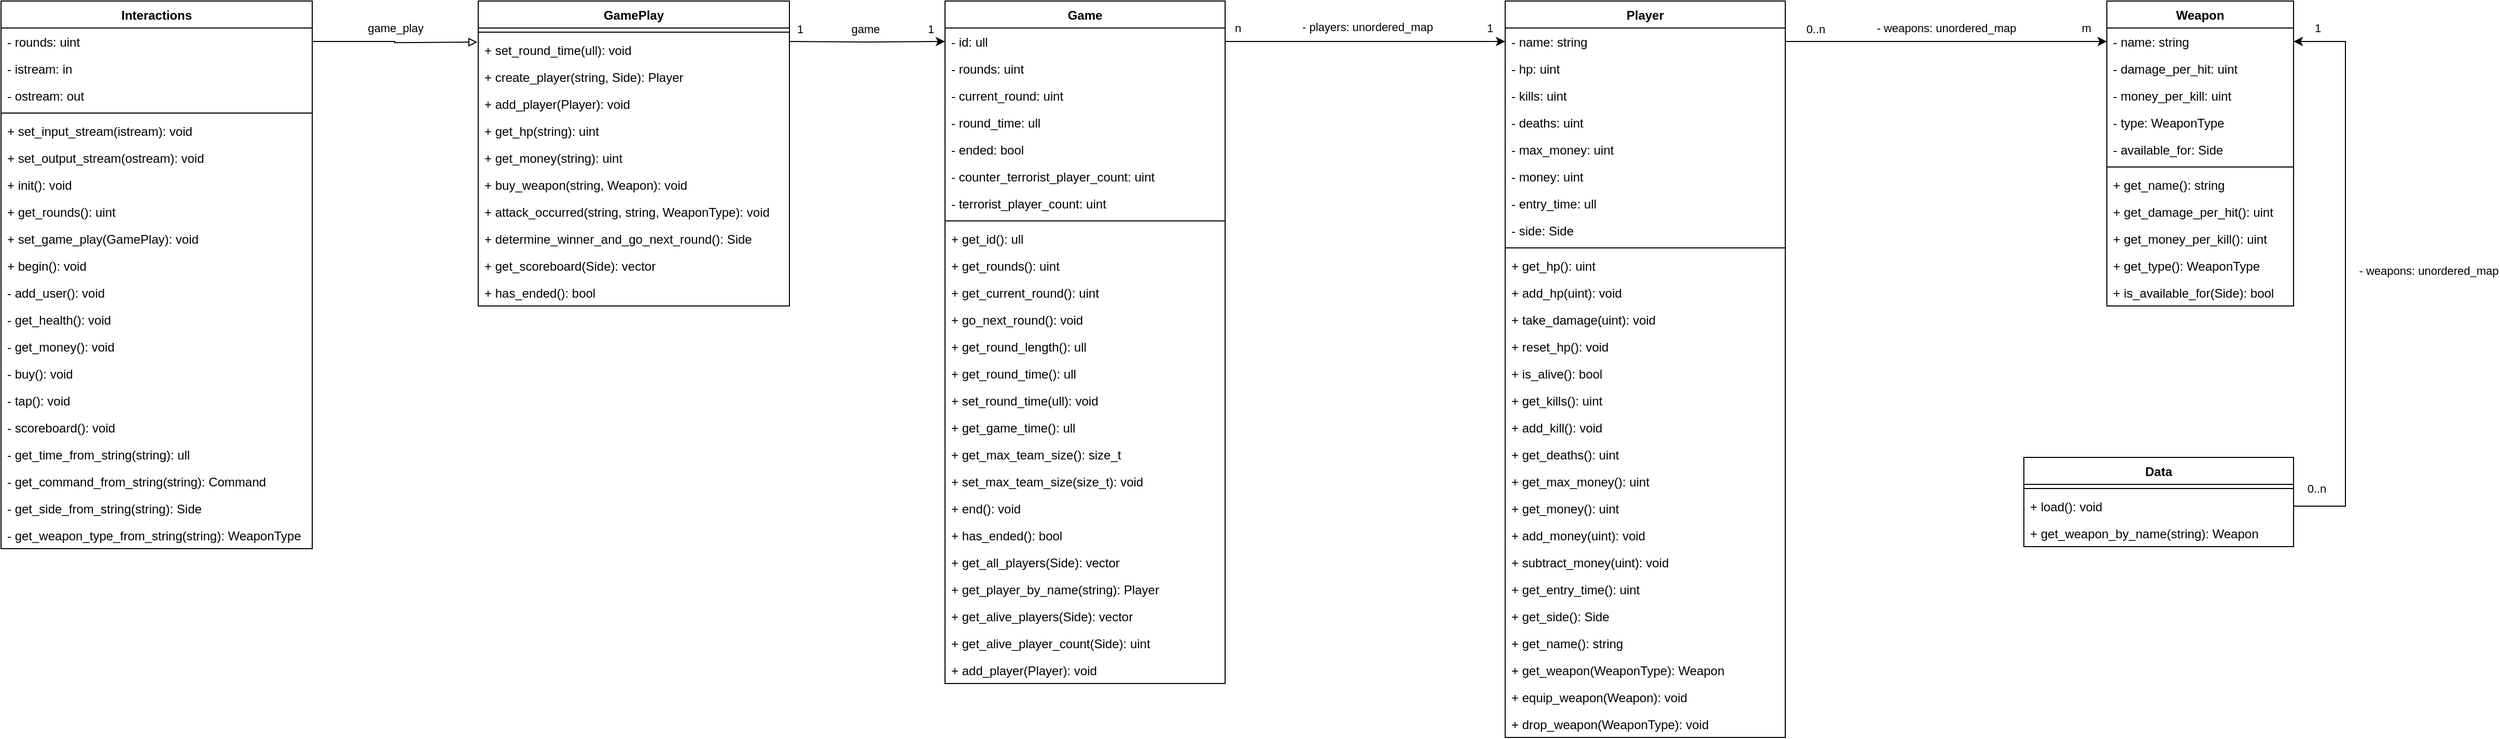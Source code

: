 <mxfile version="20.7.4" type="device"><diagram id="C5RBs43oDa-KdzZeNtuy" name="Page-1"><mxGraphModel dx="2022" dy="703" grid="1" gridSize="10" guides="1" tooltips="1" connect="1" arrows="1" fold="1" page="1" pageScale="1" pageWidth="827" pageHeight="1169" math="0" shadow="0"><root><mxCell id="WIyWlLk6GJQsqaUBKTNV-0"/><mxCell id="WIyWlLk6GJQsqaUBKTNV-1" parent="WIyWlLk6GJQsqaUBKTNV-0"/><mxCell id="ztrVtEW0lfwJHDFtc1jf-0" value="Game" style="swimlane;fontStyle=1;align=center;verticalAlign=top;childLayout=stackLayout;horizontal=1;startSize=26;horizontalStack=0;resizeParent=1;resizeParentMax=0;resizeLast=0;collapsible=1;marginBottom=0;" parent="WIyWlLk6GJQsqaUBKTNV-1" vertex="1"><mxGeometry x="170" y="80" width="270" height="658" as="geometry"><mxRectangle x="500" y="360" width="70" height="30" as="alternateBounds"/></mxGeometry></mxCell><mxCell id="ztrVtEW0lfwJHDFtc1jf-84" value="- id: ull" style="text;strokeColor=none;fillColor=none;align=left;verticalAlign=middle;spacingLeft=4;spacingRight=4;overflow=hidden;rotatable=0;points=[[0,0.5],[1,0.5]];portConstraint=eastwest;spacing=2;spacingBottom=0;spacingTop=0;" parent="ztrVtEW0lfwJHDFtc1jf-0" vertex="1"><mxGeometry y="26" width="270" height="26" as="geometry"/></mxCell><mxCell id="ztrVtEW0lfwJHDFtc1jf-1" value="- rounds: uint" style="text;strokeColor=none;fillColor=none;align=left;verticalAlign=middle;spacingLeft=4;spacingRight=4;overflow=hidden;rotatable=0;points=[[0,0.5],[1,0.5]];portConstraint=eastwest;spacing=2;spacingBottom=0;spacingTop=0;" parent="ztrVtEW0lfwJHDFtc1jf-0" vertex="1"><mxGeometry y="52" width="270" height="26" as="geometry"/></mxCell><mxCell id="ztrVtEW0lfwJHDFtc1jf-12" value="- current_round: uint" style="text;strokeColor=none;fillColor=none;align=left;verticalAlign=middle;spacingLeft=4;spacingRight=4;overflow=hidden;rotatable=0;points=[[0,0.5],[1,0.5]];portConstraint=eastwest;spacing=2;spacingBottom=0;spacingTop=0;" parent="ztrVtEW0lfwJHDFtc1jf-0" vertex="1"><mxGeometry y="78" width="270" height="26" as="geometry"/></mxCell><mxCell id="ztrVtEW0lfwJHDFtc1jf-13" value="- round_time: ull" style="text;strokeColor=none;fillColor=none;align=left;verticalAlign=middle;spacingLeft=4;spacingRight=4;overflow=hidden;rotatable=0;points=[[0,0.5],[1,0.5]];portConstraint=eastwest;spacing=2;spacingBottom=0;spacingTop=0;" parent="ztrVtEW0lfwJHDFtc1jf-0" vertex="1"><mxGeometry y="104" width="270" height="26" as="geometry"/></mxCell><mxCell id="ztrVtEW0lfwJHDFtc1jf-96" value="- ended: bool" style="text;strokeColor=none;fillColor=none;align=left;verticalAlign=middle;spacingLeft=4;spacingRight=4;overflow=hidden;rotatable=0;points=[[0,0.5],[1,0.5]];portConstraint=eastwest;spacing=2;spacingBottom=0;spacingTop=0;" parent="ztrVtEW0lfwJHDFtc1jf-0" vertex="1"><mxGeometry y="130" width="270" height="26" as="geometry"/></mxCell><mxCell id="PnkqP5puHuro_ZRWzx9b-38" value="- counter_terrorist_player_count: uint" style="text;strokeColor=none;fillColor=none;align=left;verticalAlign=middle;spacingLeft=4;spacingRight=4;overflow=hidden;rotatable=0;points=[[0,0.5],[1,0.5]];portConstraint=eastwest;spacing=2;spacingBottom=0;spacingTop=0;" parent="ztrVtEW0lfwJHDFtc1jf-0" vertex="1"><mxGeometry y="156" width="270" height="26" as="geometry"/></mxCell><mxCell id="PnkqP5puHuro_ZRWzx9b-40" value="- terrorist_player_count: uint" style="text;strokeColor=none;fillColor=none;align=left;verticalAlign=middle;spacingLeft=4;spacingRight=4;overflow=hidden;rotatable=0;points=[[0,0.5],[1,0.5]];portConstraint=eastwest;spacing=2;spacingBottom=0;spacingTop=0;" parent="ztrVtEW0lfwJHDFtc1jf-0" vertex="1"><mxGeometry y="182" width="270" height="26" as="geometry"/></mxCell><mxCell id="ztrVtEW0lfwJHDFtc1jf-2" value="" style="line;strokeWidth=1;fillColor=none;align=left;verticalAlign=middle;spacingTop=-1;spacingLeft=3;spacingRight=3;rotatable=0;labelPosition=right;points=[];portConstraint=eastwest;strokeColor=inherit;" parent="ztrVtEW0lfwJHDFtc1jf-0" vertex="1"><mxGeometry y="208" width="270" height="8" as="geometry"/></mxCell><mxCell id="PnkqP5puHuro_ZRWzx9b-5" value="+ get_id(): ull" style="text;strokeColor=none;fillColor=none;align=left;verticalAlign=middle;spacingLeft=4;spacingRight=4;overflow=hidden;rotatable=0;points=[[0,0.5],[1,0.5]];portConstraint=eastwest;spacing=2;spacingBottom=0;spacingTop=0;" parent="ztrVtEW0lfwJHDFtc1jf-0" vertex="1"><mxGeometry y="216" width="270" height="26" as="geometry"/></mxCell><mxCell id="ztrVtEW0lfwJHDFtc1jf-144" value="+ get_rounds(): uint" style="text;strokeColor=none;fillColor=none;align=left;verticalAlign=middle;spacingLeft=4;spacingRight=4;overflow=hidden;rotatable=0;points=[[0,0.5],[1,0.5]];portConstraint=eastwest;spacing=2;spacingBottom=0;spacingTop=0;" parent="ztrVtEW0lfwJHDFtc1jf-0" vertex="1"><mxGeometry y="242" width="270" height="26" as="geometry"/></mxCell><mxCell id="ztrVtEW0lfwJHDFtc1jf-80" value="+ get_current_round(): uint" style="text;strokeColor=none;fillColor=none;align=left;verticalAlign=middle;spacingLeft=4;spacingRight=4;overflow=hidden;rotatable=0;points=[[0,0.5],[1,0.5]];portConstraint=eastwest;spacing=2;spacingBottom=0;spacingTop=0;" parent="ztrVtEW0lfwJHDFtc1jf-0" vertex="1"><mxGeometry y="268" width="270" height="26" as="geometry"/></mxCell><mxCell id="ztrVtEW0lfwJHDFtc1jf-81" value="+ go_next_round(): void" style="text;strokeColor=none;fillColor=none;align=left;verticalAlign=middle;spacingLeft=4;spacingRight=4;overflow=hidden;rotatable=0;points=[[0,0.5],[1,0.5]];portConstraint=eastwest;spacing=2;spacingBottom=0;spacingTop=0;" parent="ztrVtEW0lfwJHDFtc1jf-0" vertex="1"><mxGeometry y="294" width="270" height="26" as="geometry"/></mxCell><mxCell id="PnkqP5puHuro_ZRWzx9b-7" value="+ get_round_length(): ull" style="text;strokeColor=none;fillColor=none;align=left;verticalAlign=middle;spacingLeft=4;spacingRight=4;overflow=hidden;rotatable=0;points=[[0,0.5],[1,0.5]];portConstraint=eastwest;spacing=2;spacingBottom=0;spacingTop=0;" parent="ztrVtEW0lfwJHDFtc1jf-0" vertex="1"><mxGeometry y="320" width="270" height="26" as="geometry"/></mxCell><mxCell id="ztrVtEW0lfwJHDFtc1jf-82" value="+ get_round_time(): ull" style="text;strokeColor=none;fillColor=none;align=left;verticalAlign=middle;spacingLeft=4;spacingRight=4;overflow=hidden;rotatable=0;points=[[0,0.5],[1,0.5]];portConstraint=eastwest;spacing=2;spacingBottom=0;spacingTop=0;" parent="ztrVtEW0lfwJHDFtc1jf-0" vertex="1"><mxGeometry y="346" width="270" height="26" as="geometry"/></mxCell><mxCell id="ztrVtEW0lfwJHDFtc1jf-83" value="+ set_round_time(ull): void" style="text;strokeColor=none;fillColor=none;align=left;verticalAlign=middle;spacingLeft=4;spacingRight=4;overflow=hidden;rotatable=0;points=[[0,0.5],[1,0.5]];portConstraint=eastwest;spacing=2;spacingBottom=0;spacingTop=0;" parent="ztrVtEW0lfwJHDFtc1jf-0" vertex="1"><mxGeometry y="372" width="270" height="26" as="geometry"/></mxCell><mxCell id="PnkqP5puHuro_ZRWzx9b-9" value="+ get_game_time(): ull" style="text;strokeColor=none;fillColor=none;align=left;verticalAlign=middle;spacingLeft=4;spacingRight=4;overflow=hidden;rotatable=0;points=[[0,0.5],[1,0.5]];portConstraint=eastwest;spacing=2;spacingBottom=0;spacingTop=0;" parent="ztrVtEW0lfwJHDFtc1jf-0" vertex="1"><mxGeometry y="398" width="270" height="26" as="geometry"/></mxCell><mxCell id="PnkqP5puHuro_ZRWzx9b-10" value="+ get_max_team_size(): size_t" style="text;strokeColor=none;fillColor=none;align=left;verticalAlign=middle;spacingLeft=4;spacingRight=4;overflow=hidden;rotatable=0;points=[[0,0.5],[1,0.5]];portConstraint=eastwest;spacing=2;spacingBottom=0;spacingTop=0;" parent="ztrVtEW0lfwJHDFtc1jf-0" vertex="1"><mxGeometry y="424" width="270" height="26" as="geometry"/></mxCell><mxCell id="PnkqP5puHuro_ZRWzx9b-11" value="+ set_max_team_size(size_t): void" style="text;strokeColor=none;fillColor=none;align=left;verticalAlign=middle;spacingLeft=4;spacingRight=4;overflow=hidden;rotatable=0;points=[[0,0.5],[1,0.5]];portConstraint=eastwest;spacing=2;spacingBottom=0;spacingTop=0;" parent="ztrVtEW0lfwJHDFtc1jf-0" vertex="1"><mxGeometry y="450" width="270" height="26" as="geometry"/></mxCell><mxCell id="ztrVtEW0lfwJHDFtc1jf-98" value="+ end(): void" style="text;strokeColor=none;fillColor=none;align=left;verticalAlign=middle;spacingLeft=4;spacingRight=4;overflow=hidden;rotatable=0;points=[[0,0.5],[1,0.5]];portConstraint=eastwest;spacing=2;spacingBottom=0;spacingTop=0;" parent="ztrVtEW0lfwJHDFtc1jf-0" vertex="1"><mxGeometry y="476" width="270" height="26" as="geometry"/></mxCell><mxCell id="ztrVtEW0lfwJHDFtc1jf-97" value="+ has_ended(): bool" style="text;strokeColor=none;fillColor=none;align=left;verticalAlign=middle;spacingLeft=4;spacingRight=4;overflow=hidden;rotatable=0;points=[[0,0.5],[1,0.5]];portConstraint=eastwest;spacing=2;spacingBottom=0;spacingTop=0;" parent="ztrVtEW0lfwJHDFtc1jf-0" vertex="1"><mxGeometry y="502" width="270" height="26" as="geometry"/></mxCell><mxCell id="ztrVtEW0lfwJHDFtc1jf-108" value="+ get_all_players(Side): vector" style="text;strokeColor=none;fillColor=none;align=left;verticalAlign=middle;spacingLeft=4;spacingRight=4;overflow=hidden;rotatable=0;points=[[0,0.5],[1,0.5]];portConstraint=eastwest;spacing=2;spacingBottom=0;spacingTop=0;" parent="ztrVtEW0lfwJHDFtc1jf-0" vertex="1"><mxGeometry y="528" width="270" height="26" as="geometry"/></mxCell><mxCell id="ztrVtEW0lfwJHDFtc1jf-104" value="+ get_player_by_name(string): Player" style="text;strokeColor=none;fillColor=none;align=left;verticalAlign=middle;spacingLeft=4;spacingRight=4;overflow=hidden;rotatable=0;points=[[0,0.5],[1,0.5]];portConstraint=eastwest;spacing=2;spacingBottom=0;spacingTop=0;" parent="ztrVtEW0lfwJHDFtc1jf-0" vertex="1"><mxGeometry y="554" width="270" height="26" as="geometry"/></mxCell><mxCell id="PnkqP5puHuro_ZRWzx9b-12" value="+ get_alive_players(Side): vector" style="text;strokeColor=none;fillColor=none;align=left;verticalAlign=middle;spacingLeft=4;spacingRight=4;overflow=hidden;rotatable=0;points=[[0,0.5],[1,0.5]];portConstraint=eastwest;spacing=2;spacingBottom=0;spacingTop=0;" parent="ztrVtEW0lfwJHDFtc1jf-0" vertex="1"><mxGeometry y="580" width="270" height="26" as="geometry"/></mxCell><mxCell id="PnkqP5puHuro_ZRWzx9b-39" value="+ get_alive_player_count(Side): uint" style="text;strokeColor=none;fillColor=none;align=left;verticalAlign=middle;spacingLeft=4;spacingRight=4;overflow=hidden;rotatable=0;points=[[0,0.5],[1,0.5]];portConstraint=eastwest;spacing=2;spacingBottom=0;spacingTop=0;" parent="ztrVtEW0lfwJHDFtc1jf-0" vertex="1"><mxGeometry y="606" width="270" height="26" as="geometry"/></mxCell><mxCell id="ztrVtEW0lfwJHDFtc1jf-90" value="+ add_player(Player): void" style="text;strokeColor=none;fillColor=none;align=left;verticalAlign=middle;spacingLeft=4;spacingRight=4;overflow=hidden;rotatable=0;points=[[0,0.5],[1,0.5]];portConstraint=eastwest;spacing=2;spacingBottom=0;spacingTop=0;" parent="ztrVtEW0lfwJHDFtc1jf-0" vertex="1"><mxGeometry y="632" width="270" height="26" as="geometry"/></mxCell><mxCell id="ztrVtEW0lfwJHDFtc1jf-15" value="Player" style="swimlane;fontStyle=1;align=center;verticalAlign=top;childLayout=stackLayout;horizontal=1;startSize=26;horizontalStack=0;resizeParent=1;resizeParentMax=0;resizeLast=0;collapsible=1;marginBottom=0;" parent="WIyWlLk6GJQsqaUBKTNV-1" vertex="1"><mxGeometry x="710" y="80" width="270" height="710" as="geometry"><mxRectangle x="500" y="360" width="70" height="30" as="alternateBounds"/></mxGeometry></mxCell><mxCell id="ztrVtEW0lfwJHDFtc1jf-16" value="- name: string" style="text;strokeColor=none;fillColor=none;align=left;verticalAlign=middle;spacingLeft=4;spacingRight=4;overflow=hidden;rotatable=0;points=[[0,0.5],[1,0.5]];portConstraint=eastwest;spacing=2;spacingBottom=0;spacingTop=0;" parent="ztrVtEW0lfwJHDFtc1jf-15" vertex="1"><mxGeometry y="26" width="270" height="26" as="geometry"/></mxCell><mxCell id="ztrVtEW0lfwJHDFtc1jf-17" value="- hp: uint" style="text;strokeColor=none;fillColor=none;align=left;verticalAlign=middle;spacingLeft=4;spacingRight=4;overflow=hidden;rotatable=0;points=[[0,0.5],[1,0.5]];portConstraint=eastwest;spacing=2;spacingBottom=0;spacingTop=0;" parent="ztrVtEW0lfwJHDFtc1jf-15" vertex="1"><mxGeometry y="52" width="270" height="26" as="geometry"/></mxCell><mxCell id="ztrVtEW0lfwJHDFtc1jf-18" value="- kills: uint" style="text;strokeColor=none;fillColor=none;align=left;verticalAlign=middle;spacingLeft=4;spacingRight=4;overflow=hidden;rotatable=0;points=[[0,0.5],[1,0.5]];portConstraint=eastwest;spacing=2;spacingBottom=0;spacingTop=0;" parent="ztrVtEW0lfwJHDFtc1jf-15" vertex="1"><mxGeometry y="78" width="270" height="26" as="geometry"/></mxCell><mxCell id="ztrVtEW0lfwJHDFtc1jf-21" value="- deaths: uint" style="text;strokeColor=none;fillColor=none;align=left;verticalAlign=middle;spacingLeft=4;spacingRight=4;overflow=hidden;rotatable=0;points=[[0,0.5],[1,0.5]];portConstraint=eastwest;spacing=2;spacingBottom=0;spacingTop=0;" parent="ztrVtEW0lfwJHDFtc1jf-15" vertex="1"><mxGeometry y="104" width="270" height="26" as="geometry"/></mxCell><mxCell id="PnkqP5puHuro_ZRWzx9b-4" value="- max_money: uint" style="text;strokeColor=none;fillColor=none;align=left;verticalAlign=middle;spacingLeft=4;spacingRight=4;overflow=hidden;rotatable=0;points=[[0,0.5],[1,0.5]];portConstraint=eastwest;spacing=2;spacingBottom=0;spacingTop=0;" parent="ztrVtEW0lfwJHDFtc1jf-15" vertex="1"><mxGeometry y="130" width="270" height="26" as="geometry"/></mxCell><mxCell id="ztrVtEW0lfwJHDFtc1jf-22" value="- money: uint" style="text;strokeColor=none;fillColor=none;align=left;verticalAlign=middle;spacingLeft=4;spacingRight=4;overflow=hidden;rotatable=0;points=[[0,0.5],[1,0.5]];portConstraint=eastwest;spacing=2;spacingBottom=0;spacingTop=0;" parent="ztrVtEW0lfwJHDFtc1jf-15" vertex="1"><mxGeometry y="156" width="270" height="26" as="geometry"/></mxCell><mxCell id="ztrVtEW0lfwJHDFtc1jf-23" value="- entry_time: ull" style="text;strokeColor=none;fillColor=none;align=left;verticalAlign=middle;spacingLeft=4;spacingRight=4;overflow=hidden;rotatable=0;points=[[0,0.5],[1,0.5]];portConstraint=eastwest;spacing=2;spacingBottom=0;spacingTop=0;" parent="ztrVtEW0lfwJHDFtc1jf-15" vertex="1"><mxGeometry y="182" width="270" height="26" as="geometry"/></mxCell><mxCell id="ztrVtEW0lfwJHDFtc1jf-106" value="- side: Side" style="text;strokeColor=none;fillColor=none;align=left;verticalAlign=middle;spacingLeft=4;spacingRight=4;overflow=hidden;rotatable=0;points=[[0,0.5],[1,0.5]];portConstraint=eastwest;spacing=2;spacingBottom=0;spacingTop=0;" parent="ztrVtEW0lfwJHDFtc1jf-15" vertex="1"><mxGeometry y="208" width="270" height="26" as="geometry"/></mxCell><mxCell id="ztrVtEW0lfwJHDFtc1jf-19" value="" style="line;strokeWidth=1;fillColor=none;align=left;verticalAlign=middle;spacingTop=-1;spacingLeft=3;spacingRight=3;rotatable=0;labelPosition=right;points=[];portConstraint=eastwest;strokeColor=inherit;" parent="ztrVtEW0lfwJHDFtc1jf-15" vertex="1"><mxGeometry y="234" width="270" height="8" as="geometry"/></mxCell><mxCell id="ztrVtEW0lfwJHDFtc1jf-20" value="+ get_hp(): uint" style="text;strokeColor=none;fillColor=none;align=left;verticalAlign=middle;spacingLeft=4;spacingRight=4;overflow=hidden;rotatable=0;points=[[0,0.5],[1,0.5]];portConstraint=eastwest;" parent="ztrVtEW0lfwJHDFtc1jf-15" vertex="1"><mxGeometry y="242" width="270" height="26" as="geometry"/></mxCell><mxCell id="ztrVtEW0lfwJHDFtc1jf-136" value="+ add_hp(uint): void" style="text;strokeColor=none;fillColor=none;align=left;verticalAlign=middle;spacingLeft=4;spacingRight=4;overflow=hidden;rotatable=0;points=[[0,0.5],[1,0.5]];portConstraint=eastwest;" parent="ztrVtEW0lfwJHDFtc1jf-15" vertex="1"><mxGeometry y="268" width="270" height="26" as="geometry"/></mxCell><mxCell id="ztrVtEW0lfwJHDFtc1jf-30" value="+ take_damage(uint): void" style="text;strokeColor=none;fillColor=none;align=left;verticalAlign=middle;spacingLeft=4;spacingRight=4;overflow=hidden;rotatable=0;points=[[0,0.5],[1,0.5]];portConstraint=eastwest;" parent="ztrVtEW0lfwJHDFtc1jf-15" vertex="1"><mxGeometry y="294" width="270" height="26" as="geometry"/></mxCell><mxCell id="ztrVtEW0lfwJHDFtc1jf-137" value="+ reset_hp(): void" style="text;strokeColor=none;fillColor=none;align=left;verticalAlign=middle;spacingLeft=4;spacingRight=4;overflow=hidden;rotatable=0;points=[[0,0.5],[1,0.5]];portConstraint=eastwest;" parent="ztrVtEW0lfwJHDFtc1jf-15" vertex="1"><mxGeometry y="320" width="270" height="26" as="geometry"/></mxCell><mxCell id="ztrVtEW0lfwJHDFtc1jf-29" value="+ is_alive(): bool" style="text;strokeColor=none;fillColor=none;align=left;verticalAlign=middle;spacingLeft=4;spacingRight=4;overflow=hidden;rotatable=0;points=[[0,0.5],[1,0.5]];portConstraint=eastwest;" parent="ztrVtEW0lfwJHDFtc1jf-15" vertex="1"><mxGeometry y="346" width="270" height="26" as="geometry"/></mxCell><mxCell id="ztrVtEW0lfwJHDFtc1jf-26" value="+ get_kills(): uint" style="text;strokeColor=none;fillColor=none;align=left;verticalAlign=middle;spacingLeft=4;spacingRight=4;overflow=hidden;rotatable=0;points=[[0,0.5],[1,0.5]];portConstraint=eastwest;" parent="ztrVtEW0lfwJHDFtc1jf-15" vertex="1"><mxGeometry y="372" width="270" height="26" as="geometry"/></mxCell><mxCell id="ztrVtEW0lfwJHDFtc1jf-28" value="+ add_kill(): void" style="text;strokeColor=none;fillColor=none;align=left;verticalAlign=middle;spacingLeft=4;spacingRight=4;overflow=hidden;rotatable=0;points=[[0,0.5],[1,0.5]];portConstraint=eastwest;" parent="ztrVtEW0lfwJHDFtc1jf-15" vertex="1"><mxGeometry y="398" width="270" height="26" as="geometry"/></mxCell><mxCell id="ztrVtEW0lfwJHDFtc1jf-27" value="+ get_deaths(): uint" style="text;strokeColor=none;fillColor=none;align=left;verticalAlign=middle;spacingLeft=4;spacingRight=4;overflow=hidden;rotatable=0;points=[[0,0.5],[1,0.5]];portConstraint=eastwest;" parent="ztrVtEW0lfwJHDFtc1jf-15" vertex="1"><mxGeometry y="424" width="270" height="26" as="geometry"/></mxCell><mxCell id="PnkqP5puHuro_ZRWzx9b-2" value="+ get_max_money(): uint" style="text;strokeColor=none;fillColor=none;align=left;verticalAlign=middle;spacingLeft=4;spacingRight=4;overflow=hidden;rotatable=0;points=[[0,0.5],[1,0.5]];portConstraint=eastwest;" parent="ztrVtEW0lfwJHDFtc1jf-15" vertex="1"><mxGeometry y="450" width="270" height="26" as="geometry"/></mxCell><mxCell id="ztrVtEW0lfwJHDFtc1jf-99" value="+ get_money(): uint" style="text;strokeColor=none;fillColor=none;align=left;verticalAlign=middle;spacingLeft=4;spacingRight=4;overflow=hidden;rotatable=0;points=[[0,0.5],[1,0.5]];portConstraint=eastwest;" parent="ztrVtEW0lfwJHDFtc1jf-15" vertex="1"><mxGeometry y="476" width="270" height="26" as="geometry"/></mxCell><mxCell id="ztrVtEW0lfwJHDFtc1jf-100" value="+ add_money(uint): void" style="text;strokeColor=none;fillColor=none;align=left;verticalAlign=middle;spacingLeft=4;spacingRight=4;overflow=hidden;rotatable=0;points=[[0,0.5],[1,0.5]];portConstraint=eastwest;" parent="ztrVtEW0lfwJHDFtc1jf-15" vertex="1"><mxGeometry y="502" width="270" height="26" as="geometry"/></mxCell><mxCell id="ztrVtEW0lfwJHDFtc1jf-143" value="+ subtract_money(uint): void" style="text;strokeColor=none;fillColor=none;align=left;verticalAlign=middle;spacingLeft=4;spacingRight=4;overflow=hidden;rotatable=0;points=[[0,0.5],[1,0.5]];portConstraint=eastwest;" parent="ztrVtEW0lfwJHDFtc1jf-15" vertex="1"><mxGeometry y="528" width="270" height="26" as="geometry"/></mxCell><mxCell id="ztrVtEW0lfwJHDFtc1jf-25" value="+ get_entry_time(): uint" style="text;strokeColor=none;fillColor=none;align=left;verticalAlign=middle;spacingLeft=4;spacingRight=4;overflow=hidden;rotatable=0;points=[[0,0.5],[1,0.5]];portConstraint=eastwest;" parent="ztrVtEW0lfwJHDFtc1jf-15" vertex="1"><mxGeometry y="554" width="270" height="26" as="geometry"/></mxCell><mxCell id="ztrVtEW0lfwJHDFtc1jf-107" value="+ get_side(): Side" style="text;strokeColor=none;fillColor=none;align=left;verticalAlign=middle;spacingLeft=4;spacingRight=4;overflow=hidden;rotatable=0;points=[[0,0.5],[1,0.5]];portConstraint=eastwest;" parent="ztrVtEW0lfwJHDFtc1jf-15" vertex="1"><mxGeometry y="580" width="270" height="26" as="geometry"/></mxCell><mxCell id="ztrVtEW0lfwJHDFtc1jf-56" value="+ get_name(): string" style="text;strokeColor=none;fillColor=none;align=left;verticalAlign=middle;spacingLeft=4;spacingRight=4;overflow=hidden;rotatable=0;points=[[0,0.5],[1,0.5]];portConstraint=eastwest;" parent="ztrVtEW0lfwJHDFtc1jf-15" vertex="1"><mxGeometry y="606" width="270" height="26" as="geometry"/></mxCell><mxCell id="ztrVtEW0lfwJHDFtc1jf-61" value="+ get_weapon(WeaponType): Weapon" style="text;strokeColor=none;fillColor=none;align=left;verticalAlign=middle;spacingLeft=4;spacingRight=4;overflow=hidden;rotatable=0;points=[[0,0.5],[1,0.5]];portConstraint=eastwest;" parent="ztrVtEW0lfwJHDFtc1jf-15" vertex="1"><mxGeometry y="632" width="270" height="26" as="geometry"/></mxCell><mxCell id="ztrVtEW0lfwJHDFtc1jf-140" value="+ equip_weapon(Weapon): void" style="text;strokeColor=none;fillColor=none;align=left;verticalAlign=middle;spacingLeft=4;spacingRight=4;overflow=hidden;rotatable=0;points=[[0,0.5],[1,0.5]];portConstraint=eastwest;" parent="ztrVtEW0lfwJHDFtc1jf-15" vertex="1"><mxGeometry y="658" width="270" height="26" as="geometry"/></mxCell><mxCell id="ztrVtEW0lfwJHDFtc1jf-141" value="+ drop_weapon(WeaponType): void" style="text;strokeColor=none;fillColor=none;align=left;verticalAlign=middle;spacingLeft=4;spacingRight=4;overflow=hidden;rotatable=0;points=[[0,0.5],[1,0.5]];portConstraint=eastwest;" parent="ztrVtEW0lfwJHDFtc1jf-15" vertex="1"><mxGeometry y="684" width="270" height="26" as="geometry"/></mxCell><mxCell id="ztrVtEW0lfwJHDFtc1jf-32" style="edgeStyle=orthogonalEdgeStyle;rounded=0;orthogonalLoop=1;jettySize=auto;html=1;entryX=0;entryY=0.5;entryDx=0;entryDy=0;exitX=1;exitY=0.5;exitDx=0;exitDy=0;" parent="WIyWlLk6GJQsqaUBKTNV-1" source="ztrVtEW0lfwJHDFtc1jf-84" target="ztrVtEW0lfwJHDFtc1jf-16" edge="1"><mxGeometry relative="1" as="geometry"><mxPoint x="450" y="100" as="sourcePoint"/><Array as="points"/></mxGeometry></mxCell><mxCell id="ztrVtEW0lfwJHDFtc1jf-33" value="- players: unordered_map" style="edgeLabel;html=1;align=center;verticalAlign=middle;resizable=0;points=[];" parent="ztrVtEW0lfwJHDFtc1jf-32" vertex="1" connectable="0"><mxGeometry x="-0.464" y="2" relative="1" as="geometry"><mxPoint x="64" y="-12" as="offset"/></mxGeometry></mxCell><mxCell id="ztrVtEW0lfwJHDFtc1jf-34" value="n" style="edgeLabel;html=1;align=center;verticalAlign=middle;resizable=0;points=[];" parent="ztrVtEW0lfwJHDFtc1jf-32" vertex="1" connectable="0"><mxGeometry x="-0.875" y="1" relative="1" as="geometry"><mxPoint x="-5" y="-12" as="offset"/></mxGeometry></mxCell><mxCell id="ztrVtEW0lfwJHDFtc1jf-35" value="1" style="edgeLabel;html=1;align=center;verticalAlign=middle;resizable=0;points=[];" parent="ztrVtEW0lfwJHDFtc1jf-32" vertex="1" connectable="0"><mxGeometry x="0.772" y="1" relative="1" as="geometry"><mxPoint x="16" y="-12" as="offset"/></mxGeometry></mxCell><mxCell id="ztrVtEW0lfwJHDFtc1jf-40" value="Weapon" style="swimlane;fontStyle=1;align=center;verticalAlign=top;childLayout=stackLayout;horizontal=1;startSize=26;horizontalStack=0;resizeParent=1;resizeParentMax=0;resizeLast=0;collapsible=1;marginBottom=0;" parent="WIyWlLk6GJQsqaUBKTNV-1" vertex="1"><mxGeometry x="1290" y="80" width="180" height="294" as="geometry"><mxRectangle x="500" y="360" width="70" height="30" as="alternateBounds"/></mxGeometry></mxCell><mxCell id="ztrVtEW0lfwJHDFtc1jf-41" value="- name: string" style="text;strokeColor=none;fillColor=none;align=left;verticalAlign=middle;spacingLeft=4;spacingRight=4;overflow=hidden;rotatable=0;points=[[0,0.5],[1,0.5]];portConstraint=eastwest;spacing=2;spacingBottom=0;spacingTop=0;" parent="ztrVtEW0lfwJHDFtc1jf-40" vertex="1"><mxGeometry y="26" width="180" height="26" as="geometry"/></mxCell><mxCell id="ztrVtEW0lfwJHDFtc1jf-42" value="- damage_per_hit: uint" style="text;strokeColor=none;fillColor=none;align=left;verticalAlign=middle;spacingLeft=4;spacingRight=4;overflow=hidden;rotatable=0;points=[[0,0.5],[1,0.5]];portConstraint=eastwest;spacing=2;spacingBottom=0;spacingTop=0;" parent="ztrVtEW0lfwJHDFtc1jf-40" vertex="1"><mxGeometry y="52" width="180" height="26" as="geometry"/></mxCell><mxCell id="ztrVtEW0lfwJHDFtc1jf-43" value="- money_per_kill: uint" style="text;strokeColor=none;fillColor=none;align=left;verticalAlign=middle;spacingLeft=4;spacingRight=4;overflow=hidden;rotatable=0;points=[[0,0.5],[1,0.5]];portConstraint=eastwest;spacing=2;spacingBottom=0;spacingTop=0;" parent="ztrVtEW0lfwJHDFtc1jf-40" vertex="1"><mxGeometry y="78" width="180" height="26" as="geometry"/></mxCell><mxCell id="ztrVtEW0lfwJHDFtc1jf-44" value="- type: WeaponType" style="text;strokeColor=none;fillColor=none;align=left;verticalAlign=middle;spacingLeft=4;spacingRight=4;overflow=hidden;rotatable=0;points=[[0,0.5],[1,0.5]];portConstraint=eastwest;spacing=2;spacingBottom=0;spacingTop=0;" parent="ztrVtEW0lfwJHDFtc1jf-40" vertex="1"><mxGeometry y="104" width="180" height="26" as="geometry"/></mxCell><mxCell id="ztrVtEW0lfwJHDFtc1jf-92" value="- available_for: Side" style="text;strokeColor=none;fillColor=none;align=left;verticalAlign=middle;spacingLeft=4;spacingRight=4;overflow=hidden;rotatable=0;points=[[0,0.5],[1,0.5]];portConstraint=eastwest;spacing=2;spacingBottom=0;spacingTop=0;" parent="ztrVtEW0lfwJHDFtc1jf-40" vertex="1"><mxGeometry y="130" width="180" height="26" as="geometry"/></mxCell><mxCell id="ztrVtEW0lfwJHDFtc1jf-48" value="" style="line;strokeWidth=1;fillColor=none;align=left;verticalAlign=middle;spacingTop=-1;spacingLeft=3;spacingRight=3;rotatable=0;labelPosition=right;points=[];portConstraint=eastwest;strokeColor=inherit;" parent="ztrVtEW0lfwJHDFtc1jf-40" vertex="1"><mxGeometry y="156" width="180" height="8" as="geometry"/></mxCell><mxCell id="ztrVtEW0lfwJHDFtc1jf-52" value="+ get_name(): string" style="text;strokeColor=none;fillColor=none;align=left;verticalAlign=middle;spacingLeft=4;spacingRight=4;overflow=hidden;rotatable=0;points=[[0,0.5],[1,0.5]];portConstraint=eastwest;" parent="ztrVtEW0lfwJHDFtc1jf-40" vertex="1"><mxGeometry y="164" width="180" height="26" as="geometry"/></mxCell><mxCell id="ztrVtEW0lfwJHDFtc1jf-49" value="+ get_damage_per_hit(): uint" style="text;strokeColor=none;fillColor=none;align=left;verticalAlign=middle;spacingLeft=4;spacingRight=4;overflow=hidden;rotatable=0;points=[[0,0.5],[1,0.5]];portConstraint=eastwest;" parent="ztrVtEW0lfwJHDFtc1jf-40" vertex="1"><mxGeometry y="190" width="180" height="26" as="geometry"/></mxCell><mxCell id="ztrVtEW0lfwJHDFtc1jf-50" value="+ get_money_per_kill(): uint" style="text;strokeColor=none;fillColor=none;align=left;verticalAlign=middle;spacingLeft=4;spacingRight=4;overflow=hidden;rotatable=0;points=[[0,0.5],[1,0.5]];portConstraint=eastwest;" parent="ztrVtEW0lfwJHDFtc1jf-40" vertex="1"><mxGeometry y="216" width="180" height="26" as="geometry"/></mxCell><mxCell id="ztrVtEW0lfwJHDFtc1jf-51" value="+ get_type(): WeaponType" style="text;strokeColor=none;fillColor=none;align=left;verticalAlign=middle;spacingLeft=4;spacingRight=4;overflow=hidden;rotatable=0;points=[[0,0.5],[1,0.5]];portConstraint=eastwest;" parent="ztrVtEW0lfwJHDFtc1jf-40" vertex="1"><mxGeometry y="242" width="180" height="26" as="geometry"/></mxCell><mxCell id="ztrVtEW0lfwJHDFtc1jf-94" value="+ is_available_for(Side): bool" style="text;strokeColor=none;fillColor=none;align=left;verticalAlign=middle;spacingLeft=4;spacingRight=4;overflow=hidden;rotatable=0;points=[[0,0.5],[1,0.5]];portConstraint=eastwest;" parent="ztrVtEW0lfwJHDFtc1jf-40" vertex="1"><mxGeometry y="268" width="180" height="26" as="geometry"/></mxCell><mxCell id="ztrVtEW0lfwJHDFtc1jf-57" style="edgeStyle=orthogonalEdgeStyle;rounded=0;orthogonalLoop=1;jettySize=auto;html=1;exitX=1;exitY=0.5;exitDx=0;exitDy=0;entryX=0;entryY=0.5;entryDx=0;entryDy=0;" parent="WIyWlLk6GJQsqaUBKTNV-1" source="ztrVtEW0lfwJHDFtc1jf-16" target="ztrVtEW0lfwJHDFtc1jf-41" edge="1"><mxGeometry relative="1" as="geometry"/></mxCell><mxCell id="ztrVtEW0lfwJHDFtc1jf-58" value="- weapons: unordered_map" style="edgeLabel;html=1;align=center;verticalAlign=middle;resizable=0;points=[];" parent="ztrVtEW0lfwJHDFtc1jf-57" vertex="1" connectable="0"><mxGeometry x="-0.1" relative="1" as="geometry"><mxPoint x="15" y="-13" as="offset"/></mxGeometry></mxCell><mxCell id="ztrVtEW0lfwJHDFtc1jf-59" value="0..n" style="edgeLabel;html=1;align=center;verticalAlign=middle;resizable=0;points=[];" parent="ztrVtEW0lfwJHDFtc1jf-57" vertex="1" connectable="0"><mxGeometry x="-0.79" y="2" relative="1" as="geometry"><mxPoint x="-4" y="-10" as="offset"/></mxGeometry></mxCell><mxCell id="ztrVtEW0lfwJHDFtc1jf-60" value="m" style="edgeLabel;html=1;align=center;verticalAlign=middle;resizable=0;points=[];" parent="ztrVtEW0lfwJHDFtc1jf-57" vertex="1" connectable="0"><mxGeometry x="0.904" y="1" relative="1" as="geometry"><mxPoint x="-5" y="-12" as="offset"/></mxGeometry></mxCell><mxCell id="ztrVtEW0lfwJHDFtc1jf-62" value="GamePlay" style="swimlane;fontStyle=1;align=center;verticalAlign=top;childLayout=stackLayout;horizontal=1;startSize=26;horizontalStack=0;resizeParent=1;resizeParentMax=0;resizeLast=0;collapsible=1;marginBottom=0;" parent="WIyWlLk6GJQsqaUBKTNV-1" vertex="1"><mxGeometry x="-280" y="80" width="300" height="294" as="geometry"><mxRectangle x="500" y="360" width="70" height="30" as="alternateBounds"/></mxGeometry></mxCell><mxCell id="ztrVtEW0lfwJHDFtc1jf-70" value="" style="line;strokeWidth=1;fillColor=none;align=left;verticalAlign=middle;spacingTop=-1;spacingLeft=3;spacingRight=3;rotatable=0;labelPosition=right;points=[];portConstraint=eastwest;strokeColor=inherit;" parent="ztrVtEW0lfwJHDFtc1jf-62" vertex="1"><mxGeometry y="26" width="300" height="8" as="geometry"/></mxCell><mxCell id="PnkqP5puHuro_ZRWzx9b-1" value="+ set_round_time(ull): void" style="text;strokeColor=none;fillColor=none;align=left;verticalAlign=middle;spacingLeft=4;spacingRight=4;overflow=hidden;rotatable=0;points=[[0,0.5],[1,0.5]];portConstraint=eastwest;" parent="ztrVtEW0lfwJHDFtc1jf-62" vertex="1"><mxGeometry y="34" width="300" height="26" as="geometry"/></mxCell><mxCell id="PnkqP5puHuro_ZRWzx9b-14" value="+ create_player(string, Side): Player" style="text;strokeColor=none;fillColor=none;align=left;verticalAlign=middle;spacingLeft=4;spacingRight=4;overflow=hidden;rotatable=0;points=[[0,0.5],[1,0.5]];portConstraint=eastwest;" parent="ztrVtEW0lfwJHDFtc1jf-62" vertex="1"><mxGeometry y="60" width="300" height="26" as="geometry"/></mxCell><mxCell id="ztrVtEW0lfwJHDFtc1jf-74" value="+ add_player(Player): void" style="text;strokeColor=none;fillColor=none;align=left;verticalAlign=middle;spacingLeft=4;spacingRight=4;overflow=hidden;rotatable=0;points=[[0,0.5],[1,0.5]];portConstraint=eastwest;" parent="ztrVtEW0lfwJHDFtc1jf-62" vertex="1"><mxGeometry y="86" width="300" height="26" as="geometry"/></mxCell><mxCell id="ztrVtEW0lfwJHDFtc1jf-103" value="+ get_hp(string): uint" style="text;strokeColor=none;fillColor=none;align=left;verticalAlign=middle;spacingLeft=4;spacingRight=4;overflow=hidden;rotatable=0;points=[[0,0.5],[1,0.5]];portConstraint=eastwest;" parent="ztrVtEW0lfwJHDFtc1jf-62" vertex="1"><mxGeometry y="112" width="300" height="26" as="geometry"/></mxCell><mxCell id="ztrVtEW0lfwJHDFtc1jf-101" value="+ get_money(string): uint" style="text;strokeColor=none;fillColor=none;align=left;verticalAlign=middle;spacingLeft=4;spacingRight=4;overflow=hidden;rotatable=0;points=[[0,0.5],[1,0.5]];portConstraint=eastwest;" parent="ztrVtEW0lfwJHDFtc1jf-62" vertex="1"><mxGeometry y="138" width="300" height="26" as="geometry"/></mxCell><mxCell id="ztrVtEW0lfwJHDFtc1jf-75" value="+ buy_weapon(string, Weapon): void" style="text;strokeColor=none;fillColor=none;align=left;verticalAlign=middle;spacingLeft=4;spacingRight=4;overflow=hidden;rotatable=0;points=[[0,0.5],[1,0.5]];portConstraint=eastwest;" parent="ztrVtEW0lfwJHDFtc1jf-62" vertex="1"><mxGeometry y="164" width="300" height="26" as="geometry"/></mxCell><mxCell id="ztrVtEW0lfwJHDFtc1jf-73" value="+ attack_occurred(string, string, WeaponType): void" style="text;strokeColor=none;fillColor=none;align=left;verticalAlign=middle;spacingLeft=4;spacingRight=4;overflow=hidden;rotatable=0;points=[[0,0.5],[1,0.5]];portConstraint=eastwest;" parent="ztrVtEW0lfwJHDFtc1jf-62" vertex="1"><mxGeometry y="190" width="300" height="26" as="geometry"/></mxCell><mxCell id="ztrVtEW0lfwJHDFtc1jf-142" value="+ determine_winner_and_go_next_round(): Side" style="text;strokeColor=none;fillColor=none;align=left;verticalAlign=middle;spacingLeft=4;spacingRight=4;overflow=hidden;rotatable=0;points=[[0,0.5],[1,0.5]];portConstraint=eastwest;" parent="ztrVtEW0lfwJHDFtc1jf-62" vertex="1"><mxGeometry y="216" width="300" height="26" as="geometry"/></mxCell><mxCell id="ztrVtEW0lfwJHDFtc1jf-72" value="+ get_scoreboard(Side): vector" style="text;strokeColor=none;fillColor=none;align=left;verticalAlign=middle;spacingLeft=4;spacingRight=4;overflow=hidden;rotatable=0;points=[[0,0.5],[1,0.5]];portConstraint=eastwest;" parent="ztrVtEW0lfwJHDFtc1jf-62" vertex="1"><mxGeometry y="242" width="300" height="26" as="geometry"/></mxCell><mxCell id="PnkqP5puHuro_ZRWzx9b-27" value="+ has_ended(): bool" style="text;strokeColor=none;fillColor=none;align=left;verticalAlign=middle;spacingLeft=4;spacingRight=4;overflow=hidden;rotatable=0;points=[[0,0.5],[1,0.5]];portConstraint=eastwest;" parent="ztrVtEW0lfwJHDFtc1jf-62" vertex="1"><mxGeometry y="268" width="300" height="26" as="geometry"/></mxCell><mxCell id="ztrVtEW0lfwJHDFtc1jf-86" style="edgeStyle=orthogonalEdgeStyle;rounded=0;orthogonalLoop=1;jettySize=auto;html=1;entryX=0;entryY=0.5;entryDx=0;entryDy=0;" parent="WIyWlLk6GJQsqaUBKTNV-1" target="ztrVtEW0lfwJHDFtc1jf-84" edge="1"><mxGeometry relative="1" as="geometry"><mxPoint x="20" y="119" as="sourcePoint"/></mxGeometry></mxCell><mxCell id="ztrVtEW0lfwJHDFtc1jf-87" value="game" style="edgeLabel;html=1;align=center;verticalAlign=middle;resizable=0;points=[];" parent="ztrVtEW0lfwJHDFtc1jf-86" vertex="1" connectable="0"><mxGeometry x="-0.184" relative="1" as="geometry"><mxPoint x="11" y="-13" as="offset"/></mxGeometry></mxCell><mxCell id="ztrVtEW0lfwJHDFtc1jf-88" value="1" style="edgeLabel;html=1;align=center;verticalAlign=middle;resizable=0;points=[];" parent="ztrVtEW0lfwJHDFtc1jf-86" vertex="1" connectable="0"><mxGeometry x="-0.833" relative="1" as="geometry"><mxPoint x="-3" y="-12" as="offset"/></mxGeometry></mxCell><mxCell id="ztrVtEW0lfwJHDFtc1jf-89" value="1" style="edgeLabel;html=1;align=center;verticalAlign=middle;resizable=0;points=[];" parent="ztrVtEW0lfwJHDFtc1jf-86" vertex="1" connectable="0"><mxGeometry x="0.775" relative="1" as="geometry"><mxPoint x="3" y="-12" as="offset"/></mxGeometry></mxCell><mxCell id="ztrVtEW0lfwJHDFtc1jf-110" value="Data" style="swimlane;fontStyle=1;align=center;verticalAlign=top;childLayout=stackLayout;horizontal=1;startSize=26;horizontalStack=0;resizeParent=1;resizeParentMax=0;resizeLast=0;collapsible=1;marginBottom=0;" parent="WIyWlLk6GJQsqaUBKTNV-1" vertex="1"><mxGeometry x="1210" y="520" width="260" height="86" as="geometry"><mxRectangle x="500" y="360" width="70" height="30" as="alternateBounds"/></mxGeometry></mxCell><mxCell id="ztrVtEW0lfwJHDFtc1jf-119" value="" style="line;strokeWidth=1;fillColor=none;align=left;verticalAlign=middle;spacingTop=-1;spacingLeft=3;spacingRight=3;rotatable=0;labelPosition=right;points=[];portConstraint=eastwest;strokeColor=inherit;" parent="ztrVtEW0lfwJHDFtc1jf-110" vertex="1"><mxGeometry y="26" width="260" height="8" as="geometry"/></mxCell><mxCell id="ztrVtEW0lfwJHDFtc1jf-120" value="+ load(): void" style="text;strokeColor=none;fillColor=none;align=left;verticalAlign=middle;spacingLeft=4;spacingRight=4;overflow=hidden;rotatable=0;points=[[0,0.5],[1,0.5]];portConstraint=eastwest;" parent="ztrVtEW0lfwJHDFtc1jf-110" vertex="1"><mxGeometry y="34" width="260" height="26" as="geometry"/></mxCell><mxCell id="ztrVtEW0lfwJHDFtc1jf-131" value="+ get_weapon_by_name(string): Weapon" style="text;strokeColor=none;fillColor=none;align=left;verticalAlign=middle;spacingLeft=4;spacingRight=4;overflow=hidden;rotatable=0;points=[[0,0.5],[1,0.5]];portConstraint=eastwest;" parent="ztrVtEW0lfwJHDFtc1jf-110" vertex="1"><mxGeometry y="60" width="260" height="26" as="geometry"/></mxCell><mxCell id="ztrVtEW0lfwJHDFtc1jf-132" style="edgeStyle=orthogonalEdgeStyle;rounded=0;orthogonalLoop=1;jettySize=auto;html=1;exitX=1;exitY=0.5;exitDx=0;exitDy=0;entryX=1;entryY=0.5;entryDx=0;entryDy=0;" parent="WIyWlLk6GJQsqaUBKTNV-1" source="ztrVtEW0lfwJHDFtc1jf-120" target="ztrVtEW0lfwJHDFtc1jf-41" edge="1"><mxGeometry relative="1" as="geometry"><Array as="points"><mxPoint x="1520" y="567"/><mxPoint x="1520" y="119"/></Array></mxGeometry></mxCell><mxCell id="ztrVtEW0lfwJHDFtc1jf-133" value="- weapons: unordered_map" style="edgeLabel;html=1;align=center;verticalAlign=middle;resizable=0;points=[];" parent="ztrVtEW0lfwJHDFtc1jf-132" vertex="1" connectable="0"><mxGeometry x="-0.029" y="2" relative="1" as="geometry"><mxPoint x="82" y="-11" as="offset"/></mxGeometry></mxCell><mxCell id="ztrVtEW0lfwJHDFtc1jf-134" value="1" style="edgeLabel;html=1;align=center;verticalAlign=middle;resizable=0;points=[];" parent="ztrVtEW0lfwJHDFtc1jf-132" vertex="1" connectable="0"><mxGeometry x="0.94" y="-1" relative="1" as="geometry"><mxPoint x="6" y="-12" as="offset"/></mxGeometry></mxCell><mxCell id="ztrVtEW0lfwJHDFtc1jf-135" value="0..n" style="edgeLabel;html=1;align=center;verticalAlign=middle;resizable=0;points=[];" parent="ztrVtEW0lfwJHDFtc1jf-132" vertex="1" connectable="0"><mxGeometry x="-0.945" y="-2" relative="1" as="geometry"><mxPoint x="7" y="-19" as="offset"/></mxGeometry></mxCell><mxCell id="PnkqP5puHuro_ZRWzx9b-15" value="Interactions" style="swimlane;fontStyle=1;align=center;verticalAlign=top;childLayout=stackLayout;horizontal=1;startSize=26;horizontalStack=0;resizeParent=1;resizeParentMax=0;resizeLast=0;collapsible=1;marginBottom=0;" parent="WIyWlLk6GJQsqaUBKTNV-1" vertex="1"><mxGeometry x="-740" y="80" width="300" height="528" as="geometry"><mxRectangle x="500" y="360" width="70" height="30" as="alternateBounds"/></mxGeometry></mxCell><mxCell id="PnkqP5puHuro_ZRWzx9b-31" value="- rounds: uint" style="text;strokeColor=none;fillColor=none;align=left;verticalAlign=middle;spacingLeft=4;spacingRight=4;overflow=hidden;rotatable=0;points=[[0,0.5],[1,0.5]];portConstraint=eastwest;" parent="PnkqP5puHuro_ZRWzx9b-15" vertex="1"><mxGeometry y="26" width="300" height="26" as="geometry"/></mxCell><mxCell id="sjDyOZLcRW1eV955iY4P-2" value="- istream: in" style="text;strokeColor=none;fillColor=none;align=left;verticalAlign=middle;spacingLeft=4;spacingRight=4;overflow=hidden;rotatable=0;points=[[0,0.5],[1,0.5]];portConstraint=eastwest;" vertex="1" parent="PnkqP5puHuro_ZRWzx9b-15"><mxGeometry y="52" width="300" height="26" as="geometry"/></mxCell><mxCell id="sjDyOZLcRW1eV955iY4P-3" value="- ostream: out" style="text;strokeColor=none;fillColor=none;align=left;verticalAlign=middle;spacingLeft=4;spacingRight=4;overflow=hidden;rotatable=0;points=[[0,0.5],[1,0.5]];portConstraint=eastwest;" vertex="1" parent="PnkqP5puHuro_ZRWzx9b-15"><mxGeometry y="78" width="300" height="26" as="geometry"/></mxCell><mxCell id="PnkqP5puHuro_ZRWzx9b-16" value="" style="line;strokeWidth=1;fillColor=none;align=left;verticalAlign=middle;spacingTop=-1;spacingLeft=3;spacingRight=3;rotatable=0;labelPosition=right;points=[];portConstraint=eastwest;strokeColor=inherit;" parent="PnkqP5puHuro_ZRWzx9b-15" vertex="1"><mxGeometry y="104" width="300" height="8" as="geometry"/></mxCell><mxCell id="sjDyOZLcRW1eV955iY4P-0" value="+ set_input_stream(istream): void" style="text;strokeColor=none;fillColor=none;align=left;verticalAlign=middle;spacingLeft=4;spacingRight=4;overflow=hidden;rotatable=0;points=[[0,0.5],[1,0.5]];portConstraint=eastwest;" vertex="1" parent="PnkqP5puHuro_ZRWzx9b-15"><mxGeometry y="112" width="300" height="26" as="geometry"/></mxCell><mxCell id="sjDyOZLcRW1eV955iY4P-1" value="+ set_output_stream(ostream): void" style="text;strokeColor=none;fillColor=none;align=left;verticalAlign=middle;spacingLeft=4;spacingRight=4;overflow=hidden;rotatable=0;points=[[0,0.5],[1,0.5]];portConstraint=eastwest;" vertex="1" parent="PnkqP5puHuro_ZRWzx9b-15"><mxGeometry y="138" width="300" height="26" as="geometry"/></mxCell><mxCell id="PnkqP5puHuro_ZRWzx9b-30" value="+ init(): void" style="text;strokeColor=none;fillColor=none;align=left;verticalAlign=middle;spacingLeft=4;spacingRight=4;overflow=hidden;rotatable=0;points=[[0,0.5],[1,0.5]];portConstraint=eastwest;" parent="PnkqP5puHuro_ZRWzx9b-15" vertex="1"><mxGeometry y="164" width="300" height="26" as="geometry"/></mxCell><mxCell id="PnkqP5puHuro_ZRWzx9b-32" value="+ get_rounds(): uint" style="text;strokeColor=none;fillColor=none;align=left;verticalAlign=middle;spacingLeft=4;spacingRight=4;overflow=hidden;rotatable=0;points=[[0,0.5],[1,0.5]];portConstraint=eastwest;" parent="PnkqP5puHuro_ZRWzx9b-15" vertex="1"><mxGeometry y="190" width="300" height="26" as="geometry"/></mxCell><mxCell id="PnkqP5puHuro_ZRWzx9b-33" value="+ set_game_play(GamePlay): void" style="text;strokeColor=none;fillColor=none;align=left;verticalAlign=middle;spacingLeft=4;spacingRight=4;overflow=hidden;rotatable=0;points=[[0,0.5],[1,0.5]];portConstraint=eastwest;" parent="PnkqP5puHuro_ZRWzx9b-15" vertex="1"><mxGeometry y="216" width="300" height="26" as="geometry"/></mxCell><mxCell id="PnkqP5puHuro_ZRWzx9b-17" value="+ begin(): void" style="text;strokeColor=none;fillColor=none;align=left;verticalAlign=middle;spacingLeft=4;spacingRight=4;overflow=hidden;rotatable=0;points=[[0,0.5],[1,0.5]];portConstraint=eastwest;" parent="PnkqP5puHuro_ZRWzx9b-15" vertex="1"><mxGeometry y="242" width="300" height="26" as="geometry"/></mxCell><mxCell id="PnkqP5puHuro_ZRWzx9b-20" value="- add_user(): void" style="text;strokeColor=none;fillColor=none;align=left;verticalAlign=middle;spacingLeft=4;spacingRight=4;overflow=hidden;rotatable=0;points=[[0,0.5],[1,0.5]];portConstraint=eastwest;" parent="PnkqP5puHuro_ZRWzx9b-15" vertex="1"><mxGeometry y="268" width="300" height="26" as="geometry"/></mxCell><mxCell id="PnkqP5puHuro_ZRWzx9b-21" value="- get_health(): void" style="text;strokeColor=none;fillColor=none;align=left;verticalAlign=middle;spacingLeft=4;spacingRight=4;overflow=hidden;rotatable=0;points=[[0,0.5],[1,0.5]];portConstraint=eastwest;" parent="PnkqP5puHuro_ZRWzx9b-15" vertex="1"><mxGeometry y="294" width="300" height="26" as="geometry"/></mxCell><mxCell id="PnkqP5puHuro_ZRWzx9b-22" value="- get_money(): void" style="text;strokeColor=none;fillColor=none;align=left;verticalAlign=middle;spacingLeft=4;spacingRight=4;overflow=hidden;rotatable=0;points=[[0,0.5],[1,0.5]];portConstraint=eastwest;" parent="PnkqP5puHuro_ZRWzx9b-15" vertex="1"><mxGeometry y="320" width="300" height="26" as="geometry"/></mxCell><mxCell id="PnkqP5puHuro_ZRWzx9b-23" value="- buy(): void" style="text;strokeColor=none;fillColor=none;align=left;verticalAlign=middle;spacingLeft=4;spacingRight=4;overflow=hidden;rotatable=0;points=[[0,0.5],[1,0.5]];portConstraint=eastwest;" parent="PnkqP5puHuro_ZRWzx9b-15" vertex="1"><mxGeometry y="346" width="300" height="26" as="geometry"/></mxCell><mxCell id="PnkqP5puHuro_ZRWzx9b-24" value="- tap(): void" style="text;strokeColor=none;fillColor=none;align=left;verticalAlign=middle;spacingLeft=4;spacingRight=4;overflow=hidden;rotatable=0;points=[[0,0.5],[1,0.5]];portConstraint=eastwest;" parent="PnkqP5puHuro_ZRWzx9b-15" vertex="1"><mxGeometry y="372" width="300" height="26" as="geometry"/></mxCell><mxCell id="PnkqP5puHuro_ZRWzx9b-26" value="- scoreboard(): void" style="text;strokeColor=none;fillColor=none;align=left;verticalAlign=middle;spacingLeft=4;spacingRight=4;overflow=hidden;rotatable=0;points=[[0,0.5],[1,0.5]];portConstraint=eastwest;" parent="PnkqP5puHuro_ZRWzx9b-15" vertex="1"><mxGeometry y="398" width="300" height="26" as="geometry"/></mxCell><mxCell id="PnkqP5puHuro_ZRWzx9b-34" value="- get_time_from_string(string): ull" style="text;strokeColor=none;fillColor=none;align=left;verticalAlign=middle;spacingLeft=4;spacingRight=4;overflow=hidden;rotatable=0;points=[[0,0.5],[1,0.5]];portConstraint=eastwest;" parent="PnkqP5puHuro_ZRWzx9b-15" vertex="1"><mxGeometry y="424" width="300" height="26" as="geometry"/></mxCell><mxCell id="PnkqP5puHuro_ZRWzx9b-35" value="- get_command_from_string(string): Command" style="text;strokeColor=none;fillColor=none;align=left;verticalAlign=middle;spacingLeft=4;spacingRight=4;overflow=hidden;rotatable=0;points=[[0,0.5],[1,0.5]];portConstraint=eastwest;" parent="PnkqP5puHuro_ZRWzx9b-15" vertex="1"><mxGeometry y="450" width="300" height="26" as="geometry"/></mxCell><mxCell id="PnkqP5puHuro_ZRWzx9b-36" value="- get_side_from_string(string): Side" style="text;strokeColor=none;fillColor=none;align=left;verticalAlign=middle;spacingLeft=4;spacingRight=4;overflow=hidden;rotatable=0;points=[[0,0.5],[1,0.5]];portConstraint=eastwest;" parent="PnkqP5puHuro_ZRWzx9b-15" vertex="1"><mxGeometry y="476" width="300" height="26" as="geometry"/></mxCell><mxCell id="PnkqP5puHuro_ZRWzx9b-37" value="- get_weapon_type_from_string(string): WeaponType" style="text;strokeColor=none;fillColor=none;align=left;verticalAlign=middle;spacingLeft=4;spacingRight=4;overflow=hidden;rotatable=0;points=[[0,0.5],[1,0.5]];portConstraint=eastwest;" parent="PnkqP5puHuro_ZRWzx9b-15" vertex="1"><mxGeometry y="502" width="300" height="26" as="geometry"/></mxCell><mxCell id="PnkqP5puHuro_ZRWzx9b-28" style="edgeStyle=orthogonalEdgeStyle;rounded=0;orthogonalLoop=1;jettySize=auto;html=1;exitX=1;exitY=0.5;exitDx=0;exitDy=0;entryX=-0.003;entryY=0.216;entryDx=0;entryDy=0;endArrow=block;endFill=0;entryPerimeter=0;" parent="WIyWlLk6GJQsqaUBKTNV-1" source="PnkqP5puHuro_ZRWzx9b-31" edge="1"><mxGeometry relative="1" as="geometry"><mxPoint x="-280.9" y="119.616" as="targetPoint"/></mxGeometry></mxCell><mxCell id="PnkqP5puHuro_ZRWzx9b-29" value="game_play" style="edgeLabel;html=1;align=center;verticalAlign=middle;resizable=0;points=[];" parent="PnkqP5puHuro_ZRWzx9b-28" vertex="1" connectable="0"><mxGeometry x="0.152" relative="1" as="geometry"><mxPoint x="-12" y="-14" as="offset"/></mxGeometry></mxCell></root></mxGraphModel></diagram></mxfile>